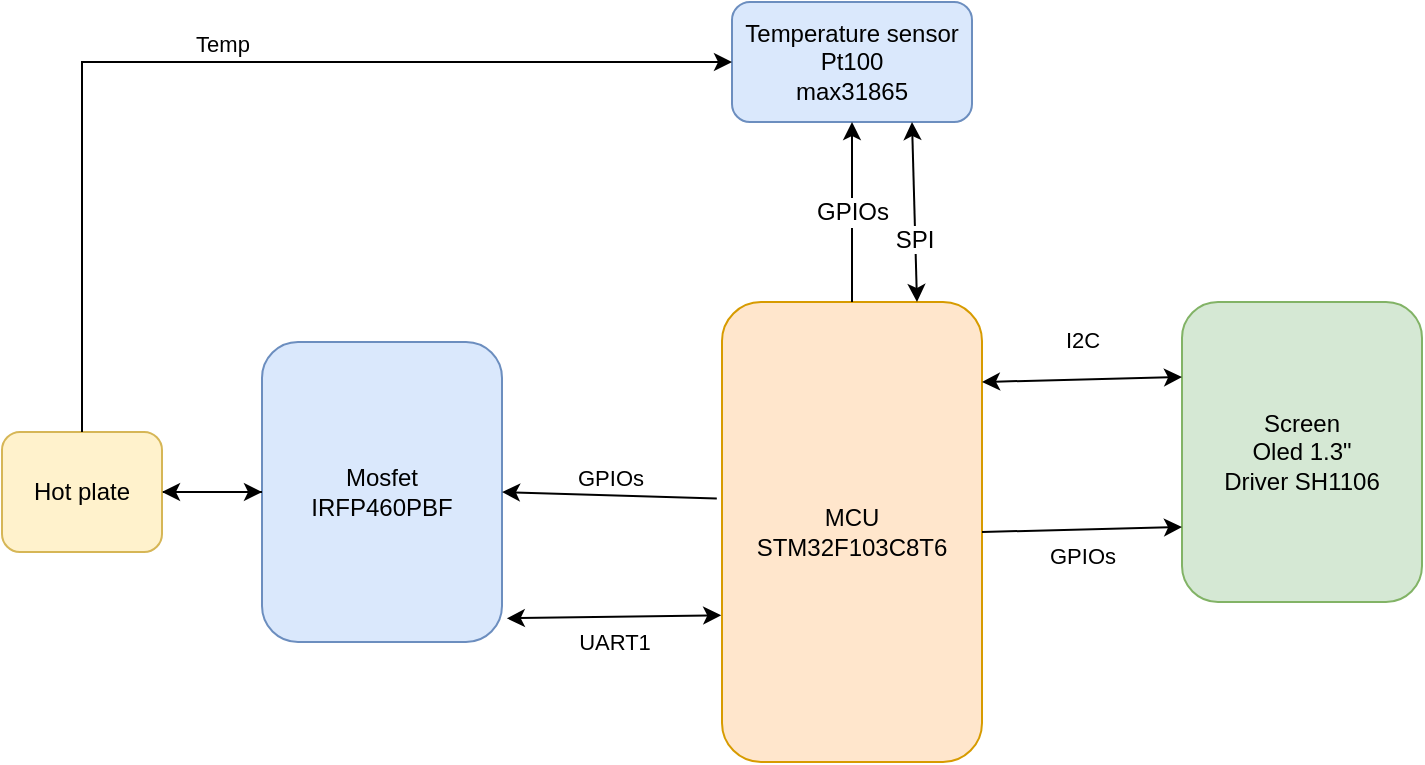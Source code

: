<mxfile version="20.5.3" type="github">
  <diagram id="C5RBs43oDa-KdzZeNtuy" name="Page-1">
    <mxGraphModel dx="1038" dy="579" grid="1" gridSize="10" guides="1" tooltips="1" connect="1" arrows="1" fold="1" page="1" pageScale="1" pageWidth="827" pageHeight="1169" math="0" shadow="0">
      <root>
        <mxCell id="WIyWlLk6GJQsqaUBKTNV-0" />
        <mxCell id="WIyWlLk6GJQsqaUBKTNV-1" parent="WIyWlLk6GJQsqaUBKTNV-0" />
        <mxCell id="UdfxYnJ2bHFR-G8xuZ-I-0" value="MCU&lt;br&gt;STM32F103C8T6" style="rounded=1;whiteSpace=wrap;html=1;fillColor=#ffe6cc;strokeColor=#d79b00;" parent="WIyWlLk6GJQsqaUBKTNV-1" vertex="1">
          <mxGeometry x="440" y="200" width="130" height="230" as="geometry" />
        </mxCell>
        <mxCell id="UdfxYnJ2bHFR-G8xuZ-I-2" value="Temperature sensor&lt;br&gt;Pt100&lt;br&gt;max31865" style="rounded=1;whiteSpace=wrap;html=1;fillColor=#dae8fc;strokeColor=#6c8ebf;" parent="WIyWlLk6GJQsqaUBKTNV-1" vertex="1">
          <mxGeometry x="445" y="50" width="120" height="60" as="geometry" />
        </mxCell>
        <mxCell id="UdfxYnJ2bHFR-G8xuZ-I-3" value="Mosfet&lt;br&gt;IRFP460PBF" style="rounded=1;whiteSpace=wrap;html=1;fillColor=#dae8fc;strokeColor=#6c8ebf;" parent="WIyWlLk6GJQsqaUBKTNV-1" vertex="1">
          <mxGeometry x="210" y="220" width="120" height="150" as="geometry" />
        </mxCell>
        <mxCell id="UdfxYnJ2bHFR-G8xuZ-I-4" value="Screen&lt;br&gt;Oled 1.3&quot;&lt;br&gt;Driver SH1106" style="rounded=1;whiteSpace=wrap;html=1;fillColor=#d5e8d4;strokeColor=#82b366;" parent="WIyWlLk6GJQsqaUBKTNV-1" vertex="1">
          <mxGeometry x="670" y="200" width="120" height="150" as="geometry" />
        </mxCell>
        <mxCell id="UdfxYnJ2bHFR-G8xuZ-I-5" value="&lt;p style=&quot;line-height: 120%;&quot;&gt;I2C&lt;/p&gt;" style="endArrow=classic;startArrow=classic;html=1;rounded=0;entryX=0;entryY=0.25;entryDx=0;entryDy=0;verticalAlign=bottom;" parent="WIyWlLk6GJQsqaUBKTNV-1" target="UdfxYnJ2bHFR-G8xuZ-I-4" edge="1">
          <mxGeometry width="50" height="50" relative="1" as="geometry">
            <mxPoint x="570" y="240" as="sourcePoint" />
            <mxPoint x="440" y="240" as="targetPoint" />
          </mxGeometry>
        </mxCell>
        <mxCell id="UdfxYnJ2bHFR-G8xuZ-I-6" value="GPIOs" style="endArrow=classic;html=1;rounded=0;entryX=0;entryY=0.75;entryDx=0;entryDy=0;exitX=1;exitY=0.5;exitDx=0;exitDy=0;verticalAlign=top;" parent="WIyWlLk6GJQsqaUBKTNV-1" source="UdfxYnJ2bHFR-G8xuZ-I-0" target="UdfxYnJ2bHFR-G8xuZ-I-4" edge="1">
          <mxGeometry width="50" height="50" relative="1" as="geometry">
            <mxPoint x="390" y="280" as="sourcePoint" />
            <mxPoint x="440" y="230" as="targetPoint" />
          </mxGeometry>
        </mxCell>
        <mxCell id="UsDrsijsb-a9MH57ePE2-5" value="" style="edgeStyle=orthogonalEdgeStyle;rounded=0;orthogonalLoop=1;jettySize=auto;html=1;fontSize=12;" edge="1" parent="WIyWlLk6GJQsqaUBKTNV-1" source="UdfxYnJ2bHFR-G8xuZ-I-9" target="UdfxYnJ2bHFR-G8xuZ-I-3">
          <mxGeometry relative="1" as="geometry" />
        </mxCell>
        <mxCell id="UdfxYnJ2bHFR-G8xuZ-I-9" value="Hot plate" style="rounded=1;whiteSpace=wrap;html=1;fillColor=#fff2cc;strokeColor=#d6b656;" parent="WIyWlLk6GJQsqaUBKTNV-1" vertex="1">
          <mxGeometry x="80" y="265" width="80" height="60" as="geometry" />
        </mxCell>
        <mxCell id="UdfxYnJ2bHFR-G8xuZ-I-10" value="" style="endArrow=classic;html=1;rounded=0;entryX=1;entryY=0.5;entryDx=0;entryDy=0;exitX=0;exitY=0.5;exitDx=0;exitDy=0;" parent="WIyWlLk6GJQsqaUBKTNV-1" source="UdfxYnJ2bHFR-G8xuZ-I-3" target="UdfxYnJ2bHFR-G8xuZ-I-9" edge="1">
          <mxGeometry width="50" height="50" relative="1" as="geometry">
            <mxPoint x="320" y="250" as="sourcePoint" />
            <mxPoint x="370" y="200" as="targetPoint" />
          </mxGeometry>
        </mxCell>
        <mxCell id="UdfxYnJ2bHFR-G8xuZ-I-11" value="GPIOs" style="endArrow=classic;html=1;rounded=0;entryX=1;entryY=0.5;entryDx=0;entryDy=0;exitX=-0.02;exitY=0.427;exitDx=0;exitDy=0;verticalAlign=bottom;exitPerimeter=0;" parent="WIyWlLk6GJQsqaUBKTNV-1" source="UdfxYnJ2bHFR-G8xuZ-I-0" target="UdfxYnJ2bHFR-G8xuZ-I-3" edge="1">
          <mxGeometry width="50" height="50" relative="1" as="geometry">
            <mxPoint x="390" y="260" as="sourcePoint" />
            <mxPoint x="440" y="210" as="targetPoint" />
          </mxGeometry>
        </mxCell>
        <mxCell id="UsDrsijsb-a9MH57ePE2-1" value="Temp" style="endArrow=classic;html=1;rounded=0;exitX=0.5;exitY=0;exitDx=0;exitDy=0;entryX=0;entryY=0.5;entryDx=0;entryDy=0;verticalAlign=bottom;" edge="1" parent="WIyWlLk6GJQsqaUBKTNV-1" source="UdfxYnJ2bHFR-G8xuZ-I-9" target="UdfxYnJ2bHFR-G8xuZ-I-2">
          <mxGeometry width="50" height="50" relative="1" as="geometry">
            <mxPoint x="430" y="300" as="sourcePoint" />
            <mxPoint x="480" y="250" as="targetPoint" />
            <Array as="points">
              <mxPoint x="120" y="80" />
            </Array>
          </mxGeometry>
        </mxCell>
        <mxCell id="UsDrsijsb-a9MH57ePE2-2" value="UART1" style="endArrow=classic;startArrow=classic;html=1;rounded=0;entryX=-0.003;entryY=0.681;entryDx=0;entryDy=0;entryPerimeter=0;exitX=1.02;exitY=0.921;exitDx=0;exitDy=0;exitPerimeter=0;verticalAlign=top;" edge="1" parent="WIyWlLk6GJQsqaUBKTNV-1" source="UdfxYnJ2bHFR-G8xuZ-I-3" target="UdfxYnJ2bHFR-G8xuZ-I-0">
          <mxGeometry width="50" height="50" relative="1" as="geometry">
            <mxPoint x="430" y="300" as="sourcePoint" />
            <mxPoint x="480" y="250" as="targetPoint" />
          </mxGeometry>
        </mxCell>
        <mxCell id="UsDrsijsb-a9MH57ePE2-3" value="SPI" style="endArrow=classic;startArrow=classic;html=1;rounded=0;fontSize=12;entryX=0.75;entryY=1;entryDx=0;entryDy=0;exitX=0.75;exitY=0;exitDx=0;exitDy=0;verticalAlign=top;" edge="1" parent="WIyWlLk6GJQsqaUBKTNV-1" source="UdfxYnJ2bHFR-G8xuZ-I-0" target="UdfxYnJ2bHFR-G8xuZ-I-2">
          <mxGeometry width="50" height="50" relative="1" as="geometry">
            <mxPoint x="430" y="290" as="sourcePoint" />
            <mxPoint x="480" y="240" as="targetPoint" />
          </mxGeometry>
        </mxCell>
        <mxCell id="UsDrsijsb-a9MH57ePE2-4" value="GPIOs" style="endArrow=classic;html=1;rounded=0;fontSize=12;entryX=0.5;entryY=1;entryDx=0;entryDy=0;exitX=0.5;exitY=0;exitDx=0;exitDy=0;" edge="1" parent="WIyWlLk6GJQsqaUBKTNV-1" source="UdfxYnJ2bHFR-G8xuZ-I-0" target="UdfxYnJ2bHFR-G8xuZ-I-2">
          <mxGeometry width="50" height="50" relative="1" as="geometry">
            <mxPoint x="430" y="290" as="sourcePoint" />
            <mxPoint x="480" y="240" as="targetPoint" />
          </mxGeometry>
        </mxCell>
      </root>
    </mxGraphModel>
  </diagram>
</mxfile>
